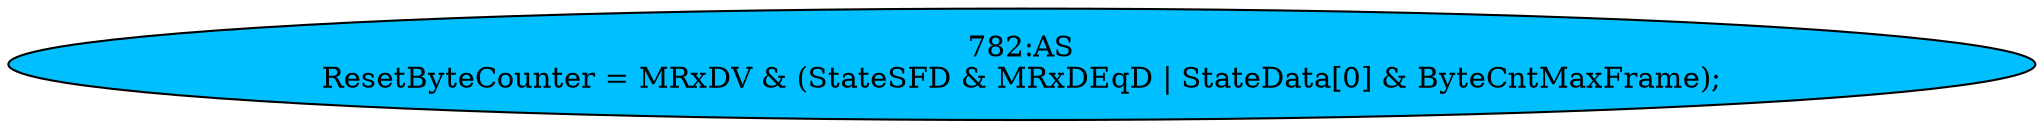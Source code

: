 strict digraph "" {
	node [label="\N"];
	"782:AS"	 [ast="<pyverilog.vparser.ast.Assign object at 0x7fb430335310>",
		def_var="['ResetByteCounter']",
		fillcolor=deepskyblue,
		label="782:AS
ResetByteCounter = MRxDV & (StateSFD & MRxDEqD | StateData[0] & ByteCntMaxFrame);",
		statements="[]",
		style=filled,
		typ=Assign,
		use_var="['MRxDV', 'StateSFD', 'MRxDEqD', 'StateData', 'ByteCntMaxFrame']"];
}
